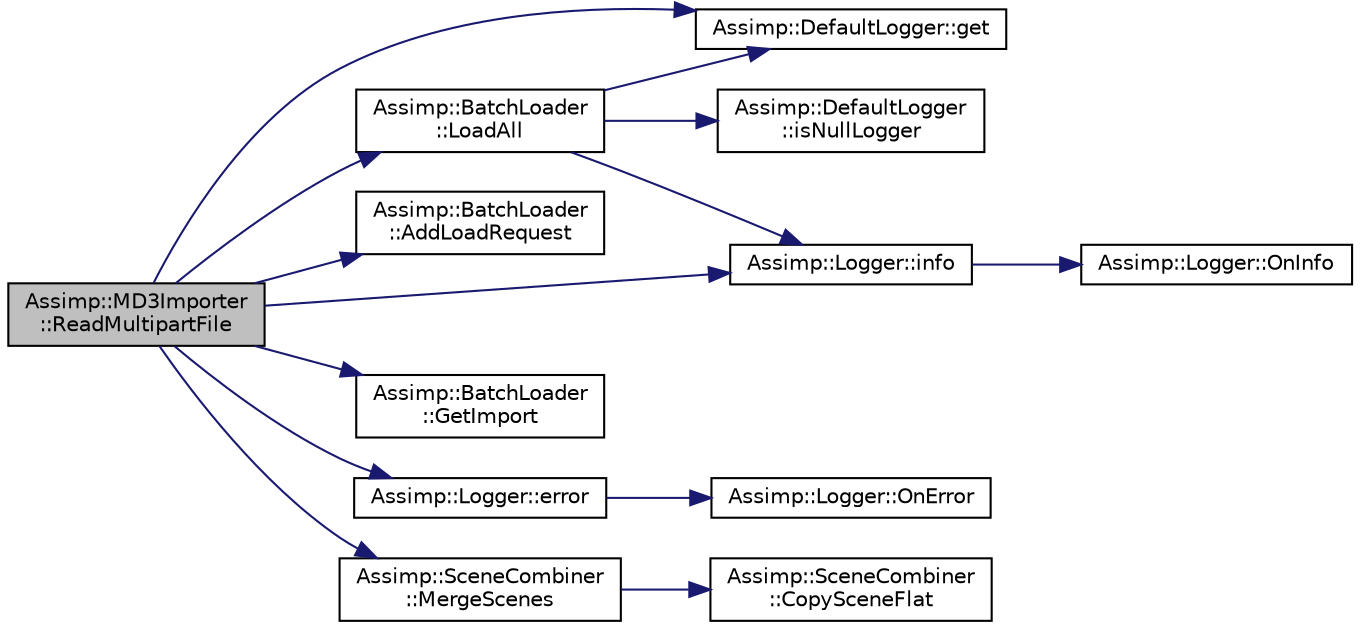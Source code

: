 digraph "Assimp::MD3Importer::ReadMultipartFile"
{
  edge [fontname="Helvetica",fontsize="10",labelfontname="Helvetica",labelfontsize="10"];
  node [fontname="Helvetica",fontsize="10",shape=record];
  rankdir="LR";
  Node1 [label="Assimp::MD3Importer\l::ReadMultipartFile",height=0.2,width=0.4,color="black", fillcolor="grey75", style="filled", fontcolor="black"];
  Node1 -> Node2 [color="midnightblue",fontsize="10",style="solid",fontname="Helvetica"];
  Node2 [label="Assimp::DefaultLogger::get",height=0.2,width=0.4,color="black", fillcolor="white", style="filled",URL="$class_assimp_1_1_default_logger.html#a093cac26b06553ac774f84769cb0d691",tooltip="Getter for singleton instance. "];
  Node1 -> Node3 [color="midnightblue",fontsize="10",style="solid",fontname="Helvetica"];
  Node3 [label="Assimp::Logger::info",height=0.2,width=0.4,color="black", fillcolor="white", style="filled",URL="$class_assimp_1_1_logger.html#a12b8a125083c47ac0bb6056f00761e52",tooltip="Writes a info message. "];
  Node3 -> Node4 [color="midnightblue",fontsize="10",style="solid",fontname="Helvetica"];
  Node4 [label="Assimp::Logger::OnInfo",height=0.2,width=0.4,color="black", fillcolor="white", style="filled",URL="$class_assimp_1_1_logger.html#aba81c4562ff8db83f06c6b62f2eb7983",tooltip="Called as a request to write a specific info message. "];
  Node1 -> Node5 [color="midnightblue",fontsize="10",style="solid",fontname="Helvetica"];
  Node5 [label="Assimp::BatchLoader\l::AddLoadRequest",height=0.2,width=0.4,color="black", fillcolor="white", style="filled",URL="$class_assimp_1_1_batch_loader.html#a232a69ba4ed9fe56eef23335d58c4d38"];
  Node1 -> Node6 [color="midnightblue",fontsize="10",style="solid",fontname="Helvetica"];
  Node6 [label="Assimp::BatchLoader\l::LoadAll",height=0.2,width=0.4,color="black", fillcolor="white", style="filled",URL="$class_assimp_1_1_batch_loader.html#a5e18e205c9af88f7021614eb66f67087"];
  Node6 -> Node7 [color="midnightblue",fontsize="10",style="solid",fontname="Helvetica"];
  Node7 [label="Assimp::DefaultLogger\l::isNullLogger",height=0.2,width=0.4,color="black", fillcolor="white", style="filled",URL="$class_assimp_1_1_default_logger.html#a55ea67b3770c321fa0bda541763495a8",tooltip="Return whether a #NullLogger is currently active. "];
  Node6 -> Node2 [color="midnightblue",fontsize="10",style="solid",fontname="Helvetica"];
  Node6 -> Node3 [color="midnightblue",fontsize="10",style="solid",fontname="Helvetica"];
  Node1 -> Node8 [color="midnightblue",fontsize="10",style="solid",fontname="Helvetica"];
  Node8 [label="Assimp::BatchLoader\l::GetImport",height=0.2,width=0.4,color="black", fillcolor="white", style="filled",URL="$class_assimp_1_1_batch_loader.html#a9086813b06fd0e5be443955805294e7c"];
  Node1 -> Node9 [color="midnightblue",fontsize="10",style="solid",fontname="Helvetica"];
  Node9 [label="Assimp::Logger::error",height=0.2,width=0.4,color="black", fillcolor="white", style="filled",URL="$class_assimp_1_1_logger.html#aa8b7c3f56dc4cecfdacc8bb36ba3fac1",tooltip="Writes an error message. "];
  Node9 -> Node10 [color="midnightblue",fontsize="10",style="solid",fontname="Helvetica"];
  Node10 [label="Assimp::Logger::OnError",height=0.2,width=0.4,color="black", fillcolor="white", style="filled",URL="$class_assimp_1_1_logger.html#ae2ea0790aba6125b90af0f2768b0759d",tooltip="Called as a request to write a specific error message. "];
  Node1 -> Node11 [color="midnightblue",fontsize="10",style="solid",fontname="Helvetica"];
  Node11 [label="Assimp::SceneCombiner\l::MergeScenes",height=0.2,width=0.4,color="black", fillcolor="white", style="filled",URL="$class_assimp_1_1_scene_combiner.html#ad6cdfab1f2b7fba74536f66ead9c5c2b"];
  Node11 -> Node12 [color="midnightblue",fontsize="10",style="solid",fontname="Helvetica"];
  Node12 [label="Assimp::SceneCombiner\l::CopySceneFlat",height=0.2,width=0.4,color="black", fillcolor="white", style="filled",URL="$class_assimp_1_1_scene_combiner.html#aa2408f094b4948b4518560862c4a4ec2"];
}
